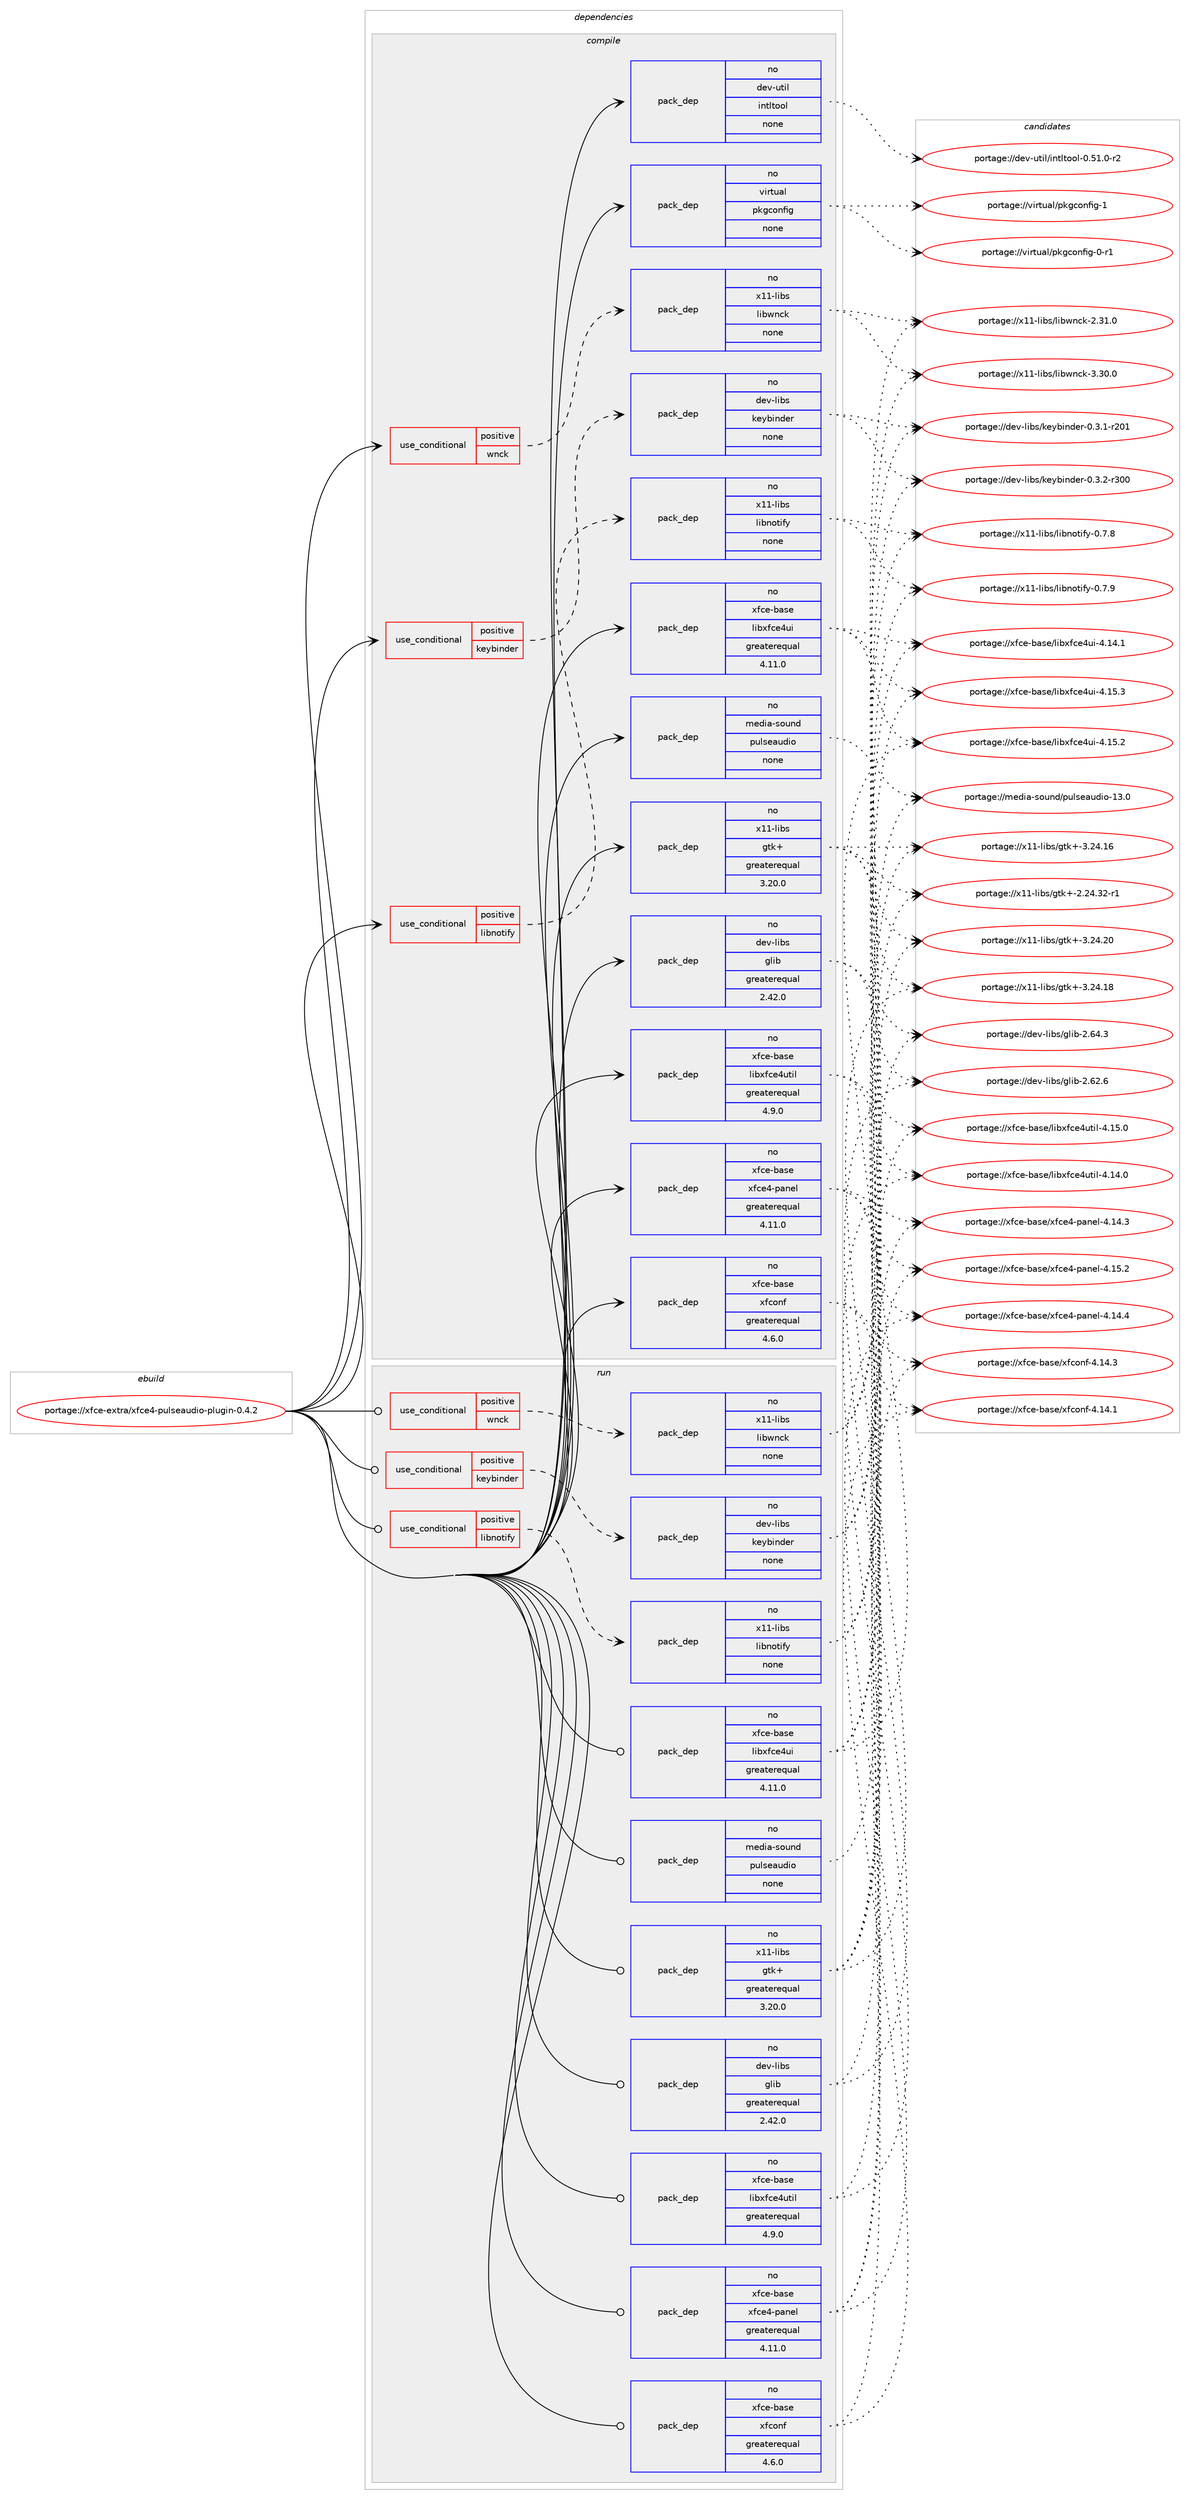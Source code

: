digraph prolog {

# *************
# Graph options
# *************

newrank=true;
concentrate=true;
compound=true;
graph [rankdir=LR,fontname=Helvetica,fontsize=10,ranksep=1.5];#, ranksep=2.5, nodesep=0.2];
edge  [arrowhead=vee];
node  [fontname=Helvetica,fontsize=10];

# **********
# The ebuild
# **********

subgraph cluster_leftcol {
color=gray;
rank=same;
label=<<i>ebuild</i>>;
id [label="portage://xfce-extra/xfce4-pulseaudio-plugin-0.4.2", color=red, width=4, href="../xfce-extra/xfce4-pulseaudio-plugin-0.4.2.svg"];
}

# ****************
# The dependencies
# ****************

subgraph cluster_midcol {
color=gray;
label=<<i>dependencies</i>>;
subgraph cluster_compile {
fillcolor="#eeeeee";
style=filled;
label=<<i>compile</i>>;
subgraph cond30 {
dependency221 [label=<<TABLE BORDER="0" CELLBORDER="1" CELLSPACING="0" CELLPADDING="4"><TR><TD ROWSPAN="3" CELLPADDING="10">use_conditional</TD></TR><TR><TD>positive</TD></TR><TR><TD>keybinder</TD></TR></TABLE>>, shape=none, color=red];
subgraph pack192 {
dependency222 [label=<<TABLE BORDER="0" CELLBORDER="1" CELLSPACING="0" CELLPADDING="4" WIDTH="220"><TR><TD ROWSPAN="6" CELLPADDING="30">pack_dep</TD></TR><TR><TD WIDTH="110">no</TD></TR><TR><TD>dev-libs</TD></TR><TR><TD>keybinder</TD></TR><TR><TD>none</TD></TR><TR><TD></TD></TR></TABLE>>, shape=none, color=blue];
}
dependency221:e -> dependency222:w [weight=20,style="dashed",arrowhead="vee"];
}
id:e -> dependency221:w [weight=20,style="solid",arrowhead="vee"];
subgraph cond31 {
dependency223 [label=<<TABLE BORDER="0" CELLBORDER="1" CELLSPACING="0" CELLPADDING="4"><TR><TD ROWSPAN="3" CELLPADDING="10">use_conditional</TD></TR><TR><TD>positive</TD></TR><TR><TD>libnotify</TD></TR></TABLE>>, shape=none, color=red];
subgraph pack193 {
dependency224 [label=<<TABLE BORDER="0" CELLBORDER="1" CELLSPACING="0" CELLPADDING="4" WIDTH="220"><TR><TD ROWSPAN="6" CELLPADDING="30">pack_dep</TD></TR><TR><TD WIDTH="110">no</TD></TR><TR><TD>x11-libs</TD></TR><TR><TD>libnotify</TD></TR><TR><TD>none</TD></TR><TR><TD></TD></TR></TABLE>>, shape=none, color=blue];
}
dependency223:e -> dependency224:w [weight=20,style="dashed",arrowhead="vee"];
}
id:e -> dependency223:w [weight=20,style="solid",arrowhead="vee"];
subgraph cond32 {
dependency225 [label=<<TABLE BORDER="0" CELLBORDER="1" CELLSPACING="0" CELLPADDING="4"><TR><TD ROWSPAN="3" CELLPADDING="10">use_conditional</TD></TR><TR><TD>positive</TD></TR><TR><TD>wnck</TD></TR></TABLE>>, shape=none, color=red];
subgraph pack194 {
dependency226 [label=<<TABLE BORDER="0" CELLBORDER="1" CELLSPACING="0" CELLPADDING="4" WIDTH="220"><TR><TD ROWSPAN="6" CELLPADDING="30">pack_dep</TD></TR><TR><TD WIDTH="110">no</TD></TR><TR><TD>x11-libs</TD></TR><TR><TD>libwnck</TD></TR><TR><TD>none</TD></TR><TR><TD></TD></TR></TABLE>>, shape=none, color=blue];
}
dependency225:e -> dependency226:w [weight=20,style="dashed",arrowhead="vee"];
}
id:e -> dependency225:w [weight=20,style="solid",arrowhead="vee"];
subgraph pack195 {
dependency227 [label=<<TABLE BORDER="0" CELLBORDER="1" CELLSPACING="0" CELLPADDING="4" WIDTH="220"><TR><TD ROWSPAN="6" CELLPADDING="30">pack_dep</TD></TR><TR><TD WIDTH="110">no</TD></TR><TR><TD>dev-libs</TD></TR><TR><TD>glib</TD></TR><TR><TD>greaterequal</TD></TR><TR><TD>2.42.0</TD></TR></TABLE>>, shape=none, color=blue];
}
id:e -> dependency227:w [weight=20,style="solid",arrowhead="vee"];
subgraph pack196 {
dependency228 [label=<<TABLE BORDER="0" CELLBORDER="1" CELLSPACING="0" CELLPADDING="4" WIDTH="220"><TR><TD ROWSPAN="6" CELLPADDING="30">pack_dep</TD></TR><TR><TD WIDTH="110">no</TD></TR><TR><TD>dev-util</TD></TR><TR><TD>intltool</TD></TR><TR><TD>none</TD></TR><TR><TD></TD></TR></TABLE>>, shape=none, color=blue];
}
id:e -> dependency228:w [weight=20,style="solid",arrowhead="vee"];
subgraph pack197 {
dependency229 [label=<<TABLE BORDER="0" CELLBORDER="1" CELLSPACING="0" CELLPADDING="4" WIDTH="220"><TR><TD ROWSPAN="6" CELLPADDING="30">pack_dep</TD></TR><TR><TD WIDTH="110">no</TD></TR><TR><TD>media-sound</TD></TR><TR><TD>pulseaudio</TD></TR><TR><TD>none</TD></TR><TR><TD></TD></TR></TABLE>>, shape=none, color=blue];
}
id:e -> dependency229:w [weight=20,style="solid",arrowhead="vee"];
subgraph pack198 {
dependency230 [label=<<TABLE BORDER="0" CELLBORDER="1" CELLSPACING="0" CELLPADDING="4" WIDTH="220"><TR><TD ROWSPAN="6" CELLPADDING="30">pack_dep</TD></TR><TR><TD WIDTH="110">no</TD></TR><TR><TD>virtual</TD></TR><TR><TD>pkgconfig</TD></TR><TR><TD>none</TD></TR><TR><TD></TD></TR></TABLE>>, shape=none, color=blue];
}
id:e -> dependency230:w [weight=20,style="solid",arrowhead="vee"];
subgraph pack199 {
dependency231 [label=<<TABLE BORDER="0" CELLBORDER="1" CELLSPACING="0" CELLPADDING="4" WIDTH="220"><TR><TD ROWSPAN="6" CELLPADDING="30">pack_dep</TD></TR><TR><TD WIDTH="110">no</TD></TR><TR><TD>x11-libs</TD></TR><TR><TD>gtk+</TD></TR><TR><TD>greaterequal</TD></TR><TR><TD>3.20.0</TD></TR></TABLE>>, shape=none, color=blue];
}
id:e -> dependency231:w [weight=20,style="solid",arrowhead="vee"];
subgraph pack200 {
dependency232 [label=<<TABLE BORDER="0" CELLBORDER="1" CELLSPACING="0" CELLPADDING="4" WIDTH="220"><TR><TD ROWSPAN="6" CELLPADDING="30">pack_dep</TD></TR><TR><TD WIDTH="110">no</TD></TR><TR><TD>xfce-base</TD></TR><TR><TD>libxfce4ui</TD></TR><TR><TD>greaterequal</TD></TR><TR><TD>4.11.0</TD></TR></TABLE>>, shape=none, color=blue];
}
id:e -> dependency232:w [weight=20,style="solid",arrowhead="vee"];
subgraph pack201 {
dependency233 [label=<<TABLE BORDER="0" CELLBORDER="1" CELLSPACING="0" CELLPADDING="4" WIDTH="220"><TR><TD ROWSPAN="6" CELLPADDING="30">pack_dep</TD></TR><TR><TD WIDTH="110">no</TD></TR><TR><TD>xfce-base</TD></TR><TR><TD>libxfce4util</TD></TR><TR><TD>greaterequal</TD></TR><TR><TD>4.9.0</TD></TR></TABLE>>, shape=none, color=blue];
}
id:e -> dependency233:w [weight=20,style="solid",arrowhead="vee"];
subgraph pack202 {
dependency234 [label=<<TABLE BORDER="0" CELLBORDER="1" CELLSPACING="0" CELLPADDING="4" WIDTH="220"><TR><TD ROWSPAN="6" CELLPADDING="30">pack_dep</TD></TR><TR><TD WIDTH="110">no</TD></TR><TR><TD>xfce-base</TD></TR><TR><TD>xfce4-panel</TD></TR><TR><TD>greaterequal</TD></TR><TR><TD>4.11.0</TD></TR></TABLE>>, shape=none, color=blue];
}
id:e -> dependency234:w [weight=20,style="solid",arrowhead="vee"];
subgraph pack203 {
dependency235 [label=<<TABLE BORDER="0" CELLBORDER="1" CELLSPACING="0" CELLPADDING="4" WIDTH="220"><TR><TD ROWSPAN="6" CELLPADDING="30">pack_dep</TD></TR><TR><TD WIDTH="110">no</TD></TR><TR><TD>xfce-base</TD></TR><TR><TD>xfconf</TD></TR><TR><TD>greaterequal</TD></TR><TR><TD>4.6.0</TD></TR></TABLE>>, shape=none, color=blue];
}
id:e -> dependency235:w [weight=20,style="solid",arrowhead="vee"];
}
subgraph cluster_compileandrun {
fillcolor="#eeeeee";
style=filled;
label=<<i>compile and run</i>>;
}
subgraph cluster_run {
fillcolor="#eeeeee";
style=filled;
label=<<i>run</i>>;
subgraph cond33 {
dependency236 [label=<<TABLE BORDER="0" CELLBORDER="1" CELLSPACING="0" CELLPADDING="4"><TR><TD ROWSPAN="3" CELLPADDING="10">use_conditional</TD></TR><TR><TD>positive</TD></TR><TR><TD>keybinder</TD></TR></TABLE>>, shape=none, color=red];
subgraph pack204 {
dependency237 [label=<<TABLE BORDER="0" CELLBORDER="1" CELLSPACING="0" CELLPADDING="4" WIDTH="220"><TR><TD ROWSPAN="6" CELLPADDING="30">pack_dep</TD></TR><TR><TD WIDTH="110">no</TD></TR><TR><TD>dev-libs</TD></TR><TR><TD>keybinder</TD></TR><TR><TD>none</TD></TR><TR><TD></TD></TR></TABLE>>, shape=none, color=blue];
}
dependency236:e -> dependency237:w [weight=20,style="dashed",arrowhead="vee"];
}
id:e -> dependency236:w [weight=20,style="solid",arrowhead="odot"];
subgraph cond34 {
dependency238 [label=<<TABLE BORDER="0" CELLBORDER="1" CELLSPACING="0" CELLPADDING="4"><TR><TD ROWSPAN="3" CELLPADDING="10">use_conditional</TD></TR><TR><TD>positive</TD></TR><TR><TD>libnotify</TD></TR></TABLE>>, shape=none, color=red];
subgraph pack205 {
dependency239 [label=<<TABLE BORDER="0" CELLBORDER="1" CELLSPACING="0" CELLPADDING="4" WIDTH="220"><TR><TD ROWSPAN="6" CELLPADDING="30">pack_dep</TD></TR><TR><TD WIDTH="110">no</TD></TR><TR><TD>x11-libs</TD></TR><TR><TD>libnotify</TD></TR><TR><TD>none</TD></TR><TR><TD></TD></TR></TABLE>>, shape=none, color=blue];
}
dependency238:e -> dependency239:w [weight=20,style="dashed",arrowhead="vee"];
}
id:e -> dependency238:w [weight=20,style="solid",arrowhead="odot"];
subgraph cond35 {
dependency240 [label=<<TABLE BORDER="0" CELLBORDER="1" CELLSPACING="0" CELLPADDING="4"><TR><TD ROWSPAN="3" CELLPADDING="10">use_conditional</TD></TR><TR><TD>positive</TD></TR><TR><TD>wnck</TD></TR></TABLE>>, shape=none, color=red];
subgraph pack206 {
dependency241 [label=<<TABLE BORDER="0" CELLBORDER="1" CELLSPACING="0" CELLPADDING="4" WIDTH="220"><TR><TD ROWSPAN="6" CELLPADDING="30">pack_dep</TD></TR><TR><TD WIDTH="110">no</TD></TR><TR><TD>x11-libs</TD></TR><TR><TD>libwnck</TD></TR><TR><TD>none</TD></TR><TR><TD></TD></TR></TABLE>>, shape=none, color=blue];
}
dependency240:e -> dependency241:w [weight=20,style="dashed",arrowhead="vee"];
}
id:e -> dependency240:w [weight=20,style="solid",arrowhead="odot"];
subgraph pack207 {
dependency242 [label=<<TABLE BORDER="0" CELLBORDER="1" CELLSPACING="0" CELLPADDING="4" WIDTH="220"><TR><TD ROWSPAN="6" CELLPADDING="30">pack_dep</TD></TR><TR><TD WIDTH="110">no</TD></TR><TR><TD>dev-libs</TD></TR><TR><TD>glib</TD></TR><TR><TD>greaterequal</TD></TR><TR><TD>2.42.0</TD></TR></TABLE>>, shape=none, color=blue];
}
id:e -> dependency242:w [weight=20,style="solid",arrowhead="odot"];
subgraph pack208 {
dependency243 [label=<<TABLE BORDER="0" CELLBORDER="1" CELLSPACING="0" CELLPADDING="4" WIDTH="220"><TR><TD ROWSPAN="6" CELLPADDING="30">pack_dep</TD></TR><TR><TD WIDTH="110">no</TD></TR><TR><TD>media-sound</TD></TR><TR><TD>pulseaudio</TD></TR><TR><TD>none</TD></TR><TR><TD></TD></TR></TABLE>>, shape=none, color=blue];
}
id:e -> dependency243:w [weight=20,style="solid",arrowhead="odot"];
subgraph pack209 {
dependency244 [label=<<TABLE BORDER="0" CELLBORDER="1" CELLSPACING="0" CELLPADDING="4" WIDTH="220"><TR><TD ROWSPAN="6" CELLPADDING="30">pack_dep</TD></TR><TR><TD WIDTH="110">no</TD></TR><TR><TD>x11-libs</TD></TR><TR><TD>gtk+</TD></TR><TR><TD>greaterequal</TD></TR><TR><TD>3.20.0</TD></TR></TABLE>>, shape=none, color=blue];
}
id:e -> dependency244:w [weight=20,style="solid",arrowhead="odot"];
subgraph pack210 {
dependency245 [label=<<TABLE BORDER="0" CELLBORDER="1" CELLSPACING="0" CELLPADDING="4" WIDTH="220"><TR><TD ROWSPAN="6" CELLPADDING="30">pack_dep</TD></TR><TR><TD WIDTH="110">no</TD></TR><TR><TD>xfce-base</TD></TR><TR><TD>libxfce4ui</TD></TR><TR><TD>greaterequal</TD></TR><TR><TD>4.11.0</TD></TR></TABLE>>, shape=none, color=blue];
}
id:e -> dependency245:w [weight=20,style="solid",arrowhead="odot"];
subgraph pack211 {
dependency246 [label=<<TABLE BORDER="0" CELLBORDER="1" CELLSPACING="0" CELLPADDING="4" WIDTH="220"><TR><TD ROWSPAN="6" CELLPADDING="30">pack_dep</TD></TR><TR><TD WIDTH="110">no</TD></TR><TR><TD>xfce-base</TD></TR><TR><TD>libxfce4util</TD></TR><TR><TD>greaterequal</TD></TR><TR><TD>4.9.0</TD></TR></TABLE>>, shape=none, color=blue];
}
id:e -> dependency246:w [weight=20,style="solid",arrowhead="odot"];
subgraph pack212 {
dependency247 [label=<<TABLE BORDER="0" CELLBORDER="1" CELLSPACING="0" CELLPADDING="4" WIDTH="220"><TR><TD ROWSPAN="6" CELLPADDING="30">pack_dep</TD></TR><TR><TD WIDTH="110">no</TD></TR><TR><TD>xfce-base</TD></TR><TR><TD>xfce4-panel</TD></TR><TR><TD>greaterequal</TD></TR><TR><TD>4.11.0</TD></TR></TABLE>>, shape=none, color=blue];
}
id:e -> dependency247:w [weight=20,style="solid",arrowhead="odot"];
subgraph pack213 {
dependency248 [label=<<TABLE BORDER="0" CELLBORDER="1" CELLSPACING="0" CELLPADDING="4" WIDTH="220"><TR><TD ROWSPAN="6" CELLPADDING="30">pack_dep</TD></TR><TR><TD WIDTH="110">no</TD></TR><TR><TD>xfce-base</TD></TR><TR><TD>xfconf</TD></TR><TR><TD>greaterequal</TD></TR><TR><TD>4.6.0</TD></TR></TABLE>>, shape=none, color=blue];
}
id:e -> dependency248:w [weight=20,style="solid",arrowhead="odot"];
}
}

# **************
# The candidates
# **************

subgraph cluster_choices {
rank=same;
color=gray;
label=<<i>candidates</i>>;

subgraph choice192 {
color=black;
nodesep=1;
choice1001011184510810598115471071011219810511010010111445484651465045114514848 [label="portage://dev-libs/keybinder-0.3.2-r300", color=red, width=4,href="../dev-libs/keybinder-0.3.2-r300.svg"];
choice1001011184510810598115471071011219810511010010111445484651464945114504849 [label="portage://dev-libs/keybinder-0.3.1-r201", color=red, width=4,href="../dev-libs/keybinder-0.3.1-r201.svg"];
dependency222:e -> choice1001011184510810598115471071011219810511010010111445484651465045114514848:w [style=dotted,weight="100"];
dependency222:e -> choice1001011184510810598115471071011219810511010010111445484651464945114504849:w [style=dotted,weight="100"];
}
subgraph choice193 {
color=black;
nodesep=1;
choice120494945108105981154710810598110111116105102121454846554657 [label="portage://x11-libs/libnotify-0.7.9", color=red, width=4,href="../x11-libs/libnotify-0.7.9.svg"];
choice120494945108105981154710810598110111116105102121454846554656 [label="portage://x11-libs/libnotify-0.7.8", color=red, width=4,href="../x11-libs/libnotify-0.7.8.svg"];
dependency224:e -> choice120494945108105981154710810598110111116105102121454846554657:w [style=dotted,weight="100"];
dependency224:e -> choice120494945108105981154710810598110111116105102121454846554656:w [style=dotted,weight="100"];
}
subgraph choice194 {
color=black;
nodesep=1;
choice1204949451081059811547108105981191109910745514651484648 [label="portage://x11-libs/libwnck-3.30.0", color=red, width=4,href="../x11-libs/libwnck-3.30.0.svg"];
choice1204949451081059811547108105981191109910745504651494648 [label="portage://x11-libs/libwnck-2.31.0", color=red, width=4,href="../x11-libs/libwnck-2.31.0.svg"];
dependency226:e -> choice1204949451081059811547108105981191109910745514651484648:w [style=dotted,weight="100"];
dependency226:e -> choice1204949451081059811547108105981191109910745504651494648:w [style=dotted,weight="100"];
}
subgraph choice195 {
color=black;
nodesep=1;
choice1001011184510810598115471031081059845504654524651 [label="portage://dev-libs/glib-2.64.3", color=red, width=4,href="../dev-libs/glib-2.64.3.svg"];
choice1001011184510810598115471031081059845504654504654 [label="portage://dev-libs/glib-2.62.6", color=red, width=4,href="../dev-libs/glib-2.62.6.svg"];
dependency227:e -> choice1001011184510810598115471031081059845504654524651:w [style=dotted,weight="100"];
dependency227:e -> choice1001011184510810598115471031081059845504654504654:w [style=dotted,weight="100"];
}
subgraph choice196 {
color=black;
nodesep=1;
choice1001011184511711610510847105110116108116111111108454846534946484511450 [label="portage://dev-util/intltool-0.51.0-r2", color=red, width=4,href="../dev-util/intltool-0.51.0-r2.svg"];
dependency228:e -> choice1001011184511711610510847105110116108116111111108454846534946484511450:w [style=dotted,weight="100"];
}
subgraph choice197 {
color=black;
nodesep=1;
choice109101100105974511511111711010047112117108115101971171001051114549514648 [label="portage://media-sound/pulseaudio-13.0", color=red, width=4,href="../media-sound/pulseaudio-13.0.svg"];
dependency229:e -> choice109101100105974511511111711010047112117108115101971171001051114549514648:w [style=dotted,weight="100"];
}
subgraph choice198 {
color=black;
nodesep=1;
choice1181051141161179710847112107103991111101021051034549 [label="portage://virtual/pkgconfig-1", color=red, width=4,href="../virtual/pkgconfig-1.svg"];
choice11810511411611797108471121071039911111010210510345484511449 [label="portage://virtual/pkgconfig-0-r1", color=red, width=4,href="../virtual/pkgconfig-0-r1.svg"];
dependency230:e -> choice1181051141161179710847112107103991111101021051034549:w [style=dotted,weight="100"];
dependency230:e -> choice11810511411611797108471121071039911111010210510345484511449:w [style=dotted,weight="100"];
}
subgraph choice199 {
color=black;
nodesep=1;
choice1204949451081059811547103116107434551465052465048 [label="portage://x11-libs/gtk+-3.24.20", color=red, width=4,href="../x11-libs/gtk+-3.24.20.svg"];
choice1204949451081059811547103116107434551465052464956 [label="portage://x11-libs/gtk+-3.24.18", color=red, width=4,href="../x11-libs/gtk+-3.24.18.svg"];
choice1204949451081059811547103116107434551465052464954 [label="portage://x11-libs/gtk+-3.24.16", color=red, width=4,href="../x11-libs/gtk+-3.24.16.svg"];
choice12049494510810598115471031161074345504650524651504511449 [label="portage://x11-libs/gtk+-2.24.32-r1", color=red, width=4,href="../x11-libs/gtk+-2.24.32-r1.svg"];
dependency231:e -> choice1204949451081059811547103116107434551465052465048:w [style=dotted,weight="100"];
dependency231:e -> choice1204949451081059811547103116107434551465052464956:w [style=dotted,weight="100"];
dependency231:e -> choice1204949451081059811547103116107434551465052464954:w [style=dotted,weight="100"];
dependency231:e -> choice12049494510810598115471031161074345504650524651504511449:w [style=dotted,weight="100"];
}
subgraph choice200 {
color=black;
nodesep=1;
choice120102991014598971151014710810598120102991015211710545524649534651 [label="portage://xfce-base/libxfce4ui-4.15.3", color=red, width=4,href="../xfce-base/libxfce4ui-4.15.3.svg"];
choice120102991014598971151014710810598120102991015211710545524649534650 [label="portage://xfce-base/libxfce4ui-4.15.2", color=red, width=4,href="../xfce-base/libxfce4ui-4.15.2.svg"];
choice120102991014598971151014710810598120102991015211710545524649524649 [label="portage://xfce-base/libxfce4ui-4.14.1", color=red, width=4,href="../xfce-base/libxfce4ui-4.14.1.svg"];
dependency232:e -> choice120102991014598971151014710810598120102991015211710545524649534651:w [style=dotted,weight="100"];
dependency232:e -> choice120102991014598971151014710810598120102991015211710545524649534650:w [style=dotted,weight="100"];
dependency232:e -> choice120102991014598971151014710810598120102991015211710545524649524649:w [style=dotted,weight="100"];
}
subgraph choice201 {
color=black;
nodesep=1;
choice120102991014598971151014710810598120102991015211711610510845524649534648 [label="portage://xfce-base/libxfce4util-4.15.0", color=red, width=4,href="../xfce-base/libxfce4util-4.15.0.svg"];
choice120102991014598971151014710810598120102991015211711610510845524649524648 [label="portage://xfce-base/libxfce4util-4.14.0", color=red, width=4,href="../xfce-base/libxfce4util-4.14.0.svg"];
dependency233:e -> choice120102991014598971151014710810598120102991015211711610510845524649534648:w [style=dotted,weight="100"];
dependency233:e -> choice120102991014598971151014710810598120102991015211711610510845524649524648:w [style=dotted,weight="100"];
}
subgraph choice202 {
color=black;
nodesep=1;
choice12010299101459897115101471201029910152451129711010110845524649534650 [label="portage://xfce-base/xfce4-panel-4.15.2", color=red, width=4,href="../xfce-base/xfce4-panel-4.15.2.svg"];
choice12010299101459897115101471201029910152451129711010110845524649524652 [label="portage://xfce-base/xfce4-panel-4.14.4", color=red, width=4,href="../xfce-base/xfce4-panel-4.14.4.svg"];
choice12010299101459897115101471201029910152451129711010110845524649524651 [label="portage://xfce-base/xfce4-panel-4.14.3", color=red, width=4,href="../xfce-base/xfce4-panel-4.14.3.svg"];
dependency234:e -> choice12010299101459897115101471201029910152451129711010110845524649534650:w [style=dotted,weight="100"];
dependency234:e -> choice12010299101459897115101471201029910152451129711010110845524649524652:w [style=dotted,weight="100"];
dependency234:e -> choice12010299101459897115101471201029910152451129711010110845524649524651:w [style=dotted,weight="100"];
}
subgraph choice203 {
color=black;
nodesep=1;
choice12010299101459897115101471201029911111010245524649524651 [label="portage://xfce-base/xfconf-4.14.3", color=red, width=4,href="../xfce-base/xfconf-4.14.3.svg"];
choice12010299101459897115101471201029911111010245524649524649 [label="portage://xfce-base/xfconf-4.14.1", color=red, width=4,href="../xfce-base/xfconf-4.14.1.svg"];
dependency235:e -> choice12010299101459897115101471201029911111010245524649524651:w [style=dotted,weight="100"];
dependency235:e -> choice12010299101459897115101471201029911111010245524649524649:w [style=dotted,weight="100"];
}
subgraph choice204 {
color=black;
nodesep=1;
choice1001011184510810598115471071011219810511010010111445484651465045114514848 [label="portage://dev-libs/keybinder-0.3.2-r300", color=red, width=4,href="../dev-libs/keybinder-0.3.2-r300.svg"];
choice1001011184510810598115471071011219810511010010111445484651464945114504849 [label="portage://dev-libs/keybinder-0.3.1-r201", color=red, width=4,href="../dev-libs/keybinder-0.3.1-r201.svg"];
dependency237:e -> choice1001011184510810598115471071011219810511010010111445484651465045114514848:w [style=dotted,weight="100"];
dependency237:e -> choice1001011184510810598115471071011219810511010010111445484651464945114504849:w [style=dotted,weight="100"];
}
subgraph choice205 {
color=black;
nodesep=1;
choice120494945108105981154710810598110111116105102121454846554657 [label="portage://x11-libs/libnotify-0.7.9", color=red, width=4,href="../x11-libs/libnotify-0.7.9.svg"];
choice120494945108105981154710810598110111116105102121454846554656 [label="portage://x11-libs/libnotify-0.7.8", color=red, width=4,href="../x11-libs/libnotify-0.7.8.svg"];
dependency239:e -> choice120494945108105981154710810598110111116105102121454846554657:w [style=dotted,weight="100"];
dependency239:e -> choice120494945108105981154710810598110111116105102121454846554656:w [style=dotted,weight="100"];
}
subgraph choice206 {
color=black;
nodesep=1;
choice1204949451081059811547108105981191109910745514651484648 [label="portage://x11-libs/libwnck-3.30.0", color=red, width=4,href="../x11-libs/libwnck-3.30.0.svg"];
choice1204949451081059811547108105981191109910745504651494648 [label="portage://x11-libs/libwnck-2.31.0", color=red, width=4,href="../x11-libs/libwnck-2.31.0.svg"];
dependency241:e -> choice1204949451081059811547108105981191109910745514651484648:w [style=dotted,weight="100"];
dependency241:e -> choice1204949451081059811547108105981191109910745504651494648:w [style=dotted,weight="100"];
}
subgraph choice207 {
color=black;
nodesep=1;
choice1001011184510810598115471031081059845504654524651 [label="portage://dev-libs/glib-2.64.3", color=red, width=4,href="../dev-libs/glib-2.64.3.svg"];
choice1001011184510810598115471031081059845504654504654 [label="portage://dev-libs/glib-2.62.6", color=red, width=4,href="../dev-libs/glib-2.62.6.svg"];
dependency242:e -> choice1001011184510810598115471031081059845504654524651:w [style=dotted,weight="100"];
dependency242:e -> choice1001011184510810598115471031081059845504654504654:w [style=dotted,weight="100"];
}
subgraph choice208 {
color=black;
nodesep=1;
choice109101100105974511511111711010047112117108115101971171001051114549514648 [label="portage://media-sound/pulseaudio-13.0", color=red, width=4,href="../media-sound/pulseaudio-13.0.svg"];
dependency243:e -> choice109101100105974511511111711010047112117108115101971171001051114549514648:w [style=dotted,weight="100"];
}
subgraph choice209 {
color=black;
nodesep=1;
choice1204949451081059811547103116107434551465052465048 [label="portage://x11-libs/gtk+-3.24.20", color=red, width=4,href="../x11-libs/gtk+-3.24.20.svg"];
choice1204949451081059811547103116107434551465052464956 [label="portage://x11-libs/gtk+-3.24.18", color=red, width=4,href="../x11-libs/gtk+-3.24.18.svg"];
choice1204949451081059811547103116107434551465052464954 [label="portage://x11-libs/gtk+-3.24.16", color=red, width=4,href="../x11-libs/gtk+-3.24.16.svg"];
choice12049494510810598115471031161074345504650524651504511449 [label="portage://x11-libs/gtk+-2.24.32-r1", color=red, width=4,href="../x11-libs/gtk+-2.24.32-r1.svg"];
dependency244:e -> choice1204949451081059811547103116107434551465052465048:w [style=dotted,weight="100"];
dependency244:e -> choice1204949451081059811547103116107434551465052464956:w [style=dotted,weight="100"];
dependency244:e -> choice1204949451081059811547103116107434551465052464954:w [style=dotted,weight="100"];
dependency244:e -> choice12049494510810598115471031161074345504650524651504511449:w [style=dotted,weight="100"];
}
subgraph choice210 {
color=black;
nodesep=1;
choice120102991014598971151014710810598120102991015211710545524649534651 [label="portage://xfce-base/libxfce4ui-4.15.3", color=red, width=4,href="../xfce-base/libxfce4ui-4.15.3.svg"];
choice120102991014598971151014710810598120102991015211710545524649534650 [label="portage://xfce-base/libxfce4ui-4.15.2", color=red, width=4,href="../xfce-base/libxfce4ui-4.15.2.svg"];
choice120102991014598971151014710810598120102991015211710545524649524649 [label="portage://xfce-base/libxfce4ui-4.14.1", color=red, width=4,href="../xfce-base/libxfce4ui-4.14.1.svg"];
dependency245:e -> choice120102991014598971151014710810598120102991015211710545524649534651:w [style=dotted,weight="100"];
dependency245:e -> choice120102991014598971151014710810598120102991015211710545524649534650:w [style=dotted,weight="100"];
dependency245:e -> choice120102991014598971151014710810598120102991015211710545524649524649:w [style=dotted,weight="100"];
}
subgraph choice211 {
color=black;
nodesep=1;
choice120102991014598971151014710810598120102991015211711610510845524649534648 [label="portage://xfce-base/libxfce4util-4.15.0", color=red, width=4,href="../xfce-base/libxfce4util-4.15.0.svg"];
choice120102991014598971151014710810598120102991015211711610510845524649524648 [label="portage://xfce-base/libxfce4util-4.14.0", color=red, width=4,href="../xfce-base/libxfce4util-4.14.0.svg"];
dependency246:e -> choice120102991014598971151014710810598120102991015211711610510845524649534648:w [style=dotted,weight="100"];
dependency246:e -> choice120102991014598971151014710810598120102991015211711610510845524649524648:w [style=dotted,weight="100"];
}
subgraph choice212 {
color=black;
nodesep=1;
choice12010299101459897115101471201029910152451129711010110845524649534650 [label="portage://xfce-base/xfce4-panel-4.15.2", color=red, width=4,href="../xfce-base/xfce4-panel-4.15.2.svg"];
choice12010299101459897115101471201029910152451129711010110845524649524652 [label="portage://xfce-base/xfce4-panel-4.14.4", color=red, width=4,href="../xfce-base/xfce4-panel-4.14.4.svg"];
choice12010299101459897115101471201029910152451129711010110845524649524651 [label="portage://xfce-base/xfce4-panel-4.14.3", color=red, width=4,href="../xfce-base/xfce4-panel-4.14.3.svg"];
dependency247:e -> choice12010299101459897115101471201029910152451129711010110845524649534650:w [style=dotted,weight="100"];
dependency247:e -> choice12010299101459897115101471201029910152451129711010110845524649524652:w [style=dotted,weight="100"];
dependency247:e -> choice12010299101459897115101471201029910152451129711010110845524649524651:w [style=dotted,weight="100"];
}
subgraph choice213 {
color=black;
nodesep=1;
choice12010299101459897115101471201029911111010245524649524651 [label="portage://xfce-base/xfconf-4.14.3", color=red, width=4,href="../xfce-base/xfconf-4.14.3.svg"];
choice12010299101459897115101471201029911111010245524649524649 [label="portage://xfce-base/xfconf-4.14.1", color=red, width=4,href="../xfce-base/xfconf-4.14.1.svg"];
dependency248:e -> choice12010299101459897115101471201029911111010245524649524651:w [style=dotted,weight="100"];
dependency248:e -> choice12010299101459897115101471201029911111010245524649524649:w [style=dotted,weight="100"];
}
}

}

